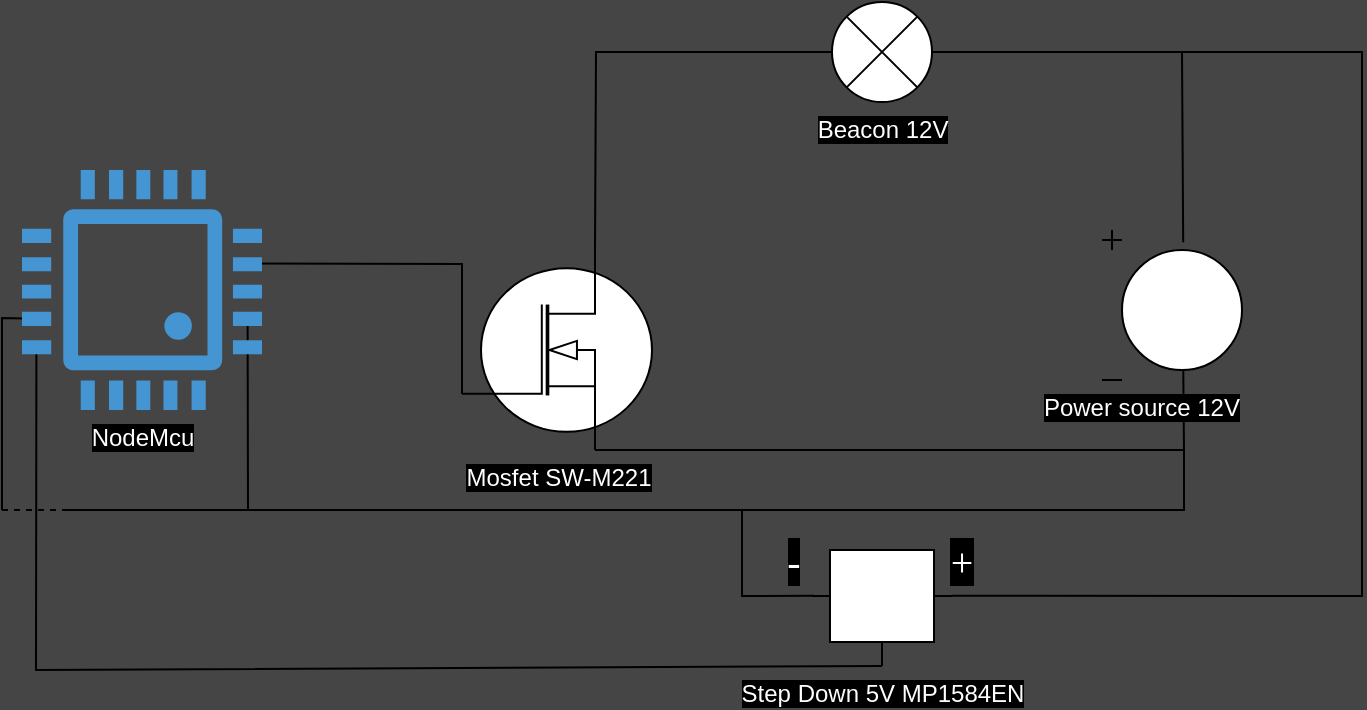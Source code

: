 <mxfile>
    <diagram id="8p7SUKV6c0KGEIUoxcyV" name="Page-1">
        <mxGraphModel dx="864" dy="638" grid="1" gridSize="10" guides="1" tooltips="1" connect="1" arrows="1" fold="1" page="1" pageScale="1" pageWidth="827" pageHeight="1169" background="#454545" math="0" shadow="0">
            <root>
                <mxCell id="0"/>
                <mxCell id="1" parent="0"/>
                <mxCell id="19" style="edgeStyle=none;html=1;entryX=0.7;entryY=1;entryDx=0;entryDy=0;entryPerimeter=0;fontColor=#FFFFFF;endArrow=none;endFill=0;rounded=0;exitX=0.58;exitY=0.935;exitDx=0;exitDy=0;exitPerimeter=0;labelBackgroundColor=#000000;" parent="1" target="14" edge="1">
                    <mxGeometry relative="1" as="geometry">
                        <mxPoint x="720.6" y="356.125" as="sourcePoint"/>
                        <mxPoint x="426.5" y="396" as="targetPoint"/>
                        <Array as="points">
                            <mxPoint x="721" y="400"/>
                        </Array>
                    </mxGeometry>
                </mxCell>
                <mxCell id="13" value="Power source 12V" style="pointerEvents=1;verticalLabelPosition=bottom;shadow=0;dashed=0;align=right;html=1;verticalAlign=top;shape=mxgraph.electrical.signal_sources.dc_source_1;fontColor=#FFFFFF;labelBackgroundColor=#000000;" parent="1" vertex="1">
                    <mxGeometry x="680" y="290" width="70" height="75" as="geometry"/>
                </mxCell>
                <mxCell id="25" style="edgeStyle=none;rounded=0;html=1;exitX=0.7;exitY=0;exitDx=0;exitDy=0;exitPerimeter=0;entryX=0;entryY=0.5;entryDx=0;entryDy=0;entryPerimeter=0;fontColor=#FFFFFF;endArrow=none;endFill=0;labelBackgroundColor=#000000;" parent="1" source="14" target="16" edge="1">
                    <mxGeometry relative="1" as="geometry">
                        <mxPoint x="426.5" y="296" as="sourcePoint"/>
                        <Array as="points">
                            <mxPoint x="427" y="201"/>
                        </Array>
                    </mxGeometry>
                </mxCell>
                <mxCell id="41" style="edgeStyle=none;rounded=0;html=1;exitX=0;exitY=0.72;exitDx=0;exitDy=0;exitPerimeter=0;entryX=0.94;entryY=0.39;entryDx=0;entryDy=0;entryPerimeter=0;fontColor=#FFFFFF;endArrow=none;endFill=0;labelBackgroundColor=#000000;" parent="1" source="14" target="39" edge="1">
                    <mxGeometry relative="1" as="geometry">
                        <Array as="points">
                            <mxPoint x="360" y="307"/>
                        </Array>
                    </mxGeometry>
                </mxCell>
                <mxCell id="14" value="Mosfet SW-M221" style="verticalLabelPosition=bottom;shadow=0;dashed=0;align=center;html=1;verticalAlign=top;shape=mxgraph.electrical.mosfets1.n-channel_mosfet_1;labelBackgroundColor=#000000;fontColor=#FFFFFF;" parent="1" vertex="1">
                    <mxGeometry x="360" y="300" width="95" height="100" as="geometry"/>
                </mxCell>
                <mxCell id="27" value="" style="edgeStyle=none;rounded=0;html=1;exitX=1;exitY=0.395;exitDx=0;exitDy=0;exitPerimeter=0;fontColor=#FFFFFF;endArrow=none;endFill=0;labelBackgroundColor=#000000;" parent="1" source="15" edge="1">
                    <mxGeometry relative="1" as="geometry">
                        <mxPoint x="720" y="201" as="targetPoint"/>
                        <mxPoint x="605" y="473.91" as="sourcePoint"/>
                        <Array as="points">
                            <mxPoint x="810" y="473"/>
                            <mxPoint x="810" y="201"/>
                        </Array>
                    </mxGeometry>
                </mxCell>
                <mxCell id="28" style="edgeStyle=none;rounded=0;html=1;exitX=0;exitY=0.395;exitDx=0;exitDy=0;exitPerimeter=0;fontColor=#FFFFFF;endArrow=none;endFill=0;labelBackgroundColor=#000000;" parent="1" edge="1">
                    <mxGeometry relative="1" as="geometry">
                        <mxPoint x="721" y="400" as="targetPoint"/>
                        <mxPoint x="536" y="472.91" as="sourcePoint"/>
                        <Array as="points">
                            <mxPoint x="500" y="473"/>
                            <mxPoint x="500" y="450"/>
                            <mxPoint x="500" y="430"/>
                            <mxPoint x="721" y="430"/>
                        </Array>
                    </mxGeometry>
                </mxCell>
                <mxCell id="43" style="edgeStyle=none;rounded=0;html=1;exitX=0.5;exitY=1;exitDx=0;exitDy=0;exitPerimeter=0;entryX=0.06;entryY=0.73;entryDx=0;entryDy=0;entryPerimeter=0;fontColor=#FFFFFF;endArrow=none;endFill=0;labelBackgroundColor=#000000;" parent="1" source="15" target="39" edge="1">
                    <mxGeometry relative="1" as="geometry">
                        <Array as="points">
                            <mxPoint x="147" y="510"/>
                        </Array>
                    </mxGeometry>
                </mxCell>
                <mxCell id="15" value="Step Down 5V&amp;nbsp;MP1584EN" style="verticalLabelPosition=bottom;shadow=0;dashed=0;align=center;html=1;verticalAlign=top;shape=mxgraph.electrical.abstract.voltage_regulator;labelBackgroundColor=#000000;fontColor=#FFFFFF;" parent="1" vertex="1">
                    <mxGeometry x="535" y="450" width="70" height="58" as="geometry"/>
                </mxCell>
                <mxCell id="24" style="edgeStyle=none;rounded=0;html=1;exitX=1;exitY=0.5;exitDx=0;exitDy=0;exitPerimeter=0;fontColor=#FFFFFF;endArrow=none;endFill=0;entryX=0.58;entryY=0.135;entryDx=0;entryDy=0;entryPerimeter=0;labelBackgroundColor=#000000;" parent="1" source="16" edge="1">
                    <mxGeometry relative="1" as="geometry">
                        <mxPoint x="720.6" y="296.125" as="targetPoint"/>
                        <Array as="points">
                            <mxPoint x="720" y="201"/>
                        </Array>
                    </mxGeometry>
                </mxCell>
                <mxCell id="16" value="Beacon 12V" style="pointerEvents=1;verticalLabelPosition=bottom;shadow=0;dashed=0;align=center;html=1;verticalAlign=top;shape=mxgraph.electrical.miscellaneous.light_bulb;labelBackgroundColor=#000000;fontColor=#FFFFFF;" parent="1" vertex="1">
                    <mxGeometry x="540" y="176" width="60" height="50" as="geometry"/>
                </mxCell>
                <mxCell id="42" style="edgeStyle=none;rounded=0;html=1;exitX=0.94;exitY=0.62;exitDx=0;exitDy=0;exitPerimeter=0;fontColor=#FFFFFF;endArrow=none;endFill=0;labelBackgroundColor=#000000;" parent="1" source="39" edge="1">
                    <mxGeometry relative="1" as="geometry">
                        <mxPoint x="500" y="430" as="targetPoint"/>
                        <Array as="points">
                            <mxPoint x="253" y="430"/>
                        </Array>
                    </mxGeometry>
                </mxCell>
                <mxCell id="47" style="edgeStyle=none;rounded=0;html=1;fontFamily=Times New Roman;fontSize=20;fontColor=#FFFFFF;endArrow=none;endFill=0;dashed=1;labelBackgroundColor=#000000;" parent="1" edge="1">
                    <mxGeometry relative="1" as="geometry">
                        <mxPoint x="160" y="430" as="targetPoint"/>
                        <mxPoint x="130" y="430" as="sourcePoint"/>
                    </mxGeometry>
                </mxCell>
                <mxCell id="50" style="edgeStyle=none;html=1;exitX=0.06;exitY=0.62;exitDx=0;exitDy=0;exitPerimeter=0;fontFamily=Times New Roman;fontSize=20;fontColor=#FFFFFF;endArrow=none;endFill=0;rounded=0;labelBackgroundColor=#000000;" parent="1" source="39" edge="1">
                    <mxGeometry relative="1" as="geometry">
                        <mxPoint x="130" y="430" as="targetPoint"/>
                        <Array as="points">
                            <mxPoint x="130" y="334"/>
                        </Array>
                    </mxGeometry>
                </mxCell>
                <mxCell id="39" value="NodeMcu" style="pointerEvents=1;shadow=0;dashed=0;html=1;strokeColor=none;fillColor=#4495D1;labelPosition=center;verticalLabelPosition=bottom;verticalAlign=top;align=center;outlineConnect=0;shape=mxgraph.veeam.cpu;labelBackgroundColor=#000000;fontColor=#FFFFFF;points=[[0.06,0.62,0,0,0],[0.06,0.73,0,0,0],[0.94,0.39,0,0,0],[0.94,0.62,0,0,0]];" parent="1" vertex="1">
                    <mxGeometry x="140" y="260" width="120" height="120" as="geometry"/>
                </mxCell>
                <mxCell id="45" value="&lt;font style=&quot;font-size: 20px;&quot;&gt;+&lt;/font&gt;" style="text;html=1;strokeColor=none;fillColor=none;align=center;verticalAlign=middle;whiteSpace=wrap;rounded=0;labelBackgroundColor=#000000;fontColor=#FFFFFF;fontSize=20;fontFamily=Times New Roman;" parent="1" vertex="1">
                    <mxGeometry x="580" y="440" width="60" height="30" as="geometry"/>
                </mxCell>
                <mxCell id="46" value="&lt;font style=&quot;font-size: 20px;&quot;&gt;-&lt;/font&gt;" style="text;html=1;strokeColor=none;fillColor=none;align=center;verticalAlign=middle;whiteSpace=wrap;rounded=0;labelBackgroundColor=#000000;fontColor=#FFFFFF;fontSize=20;fontFamily=Times New Roman;" parent="1" vertex="1">
                    <mxGeometry x="496" y="440" width="60" height="30" as="geometry"/>
                </mxCell>
                <mxCell id="49" value="" style="endArrow=none;html=1;fontFamily=Times New Roman;fontSize=20;fontColor=#FFFFFF;curved=1;labelBackgroundColor=#000000;" parent="1" edge="1">
                    <mxGeometry width="50" height="50" relative="1" as="geometry">
                        <mxPoint x="160" y="430" as="sourcePoint"/>
                        <mxPoint x="270" y="430" as="targetPoint"/>
                    </mxGeometry>
                </mxCell>
            </root>
        </mxGraphModel>
    </diagram>
</mxfile>